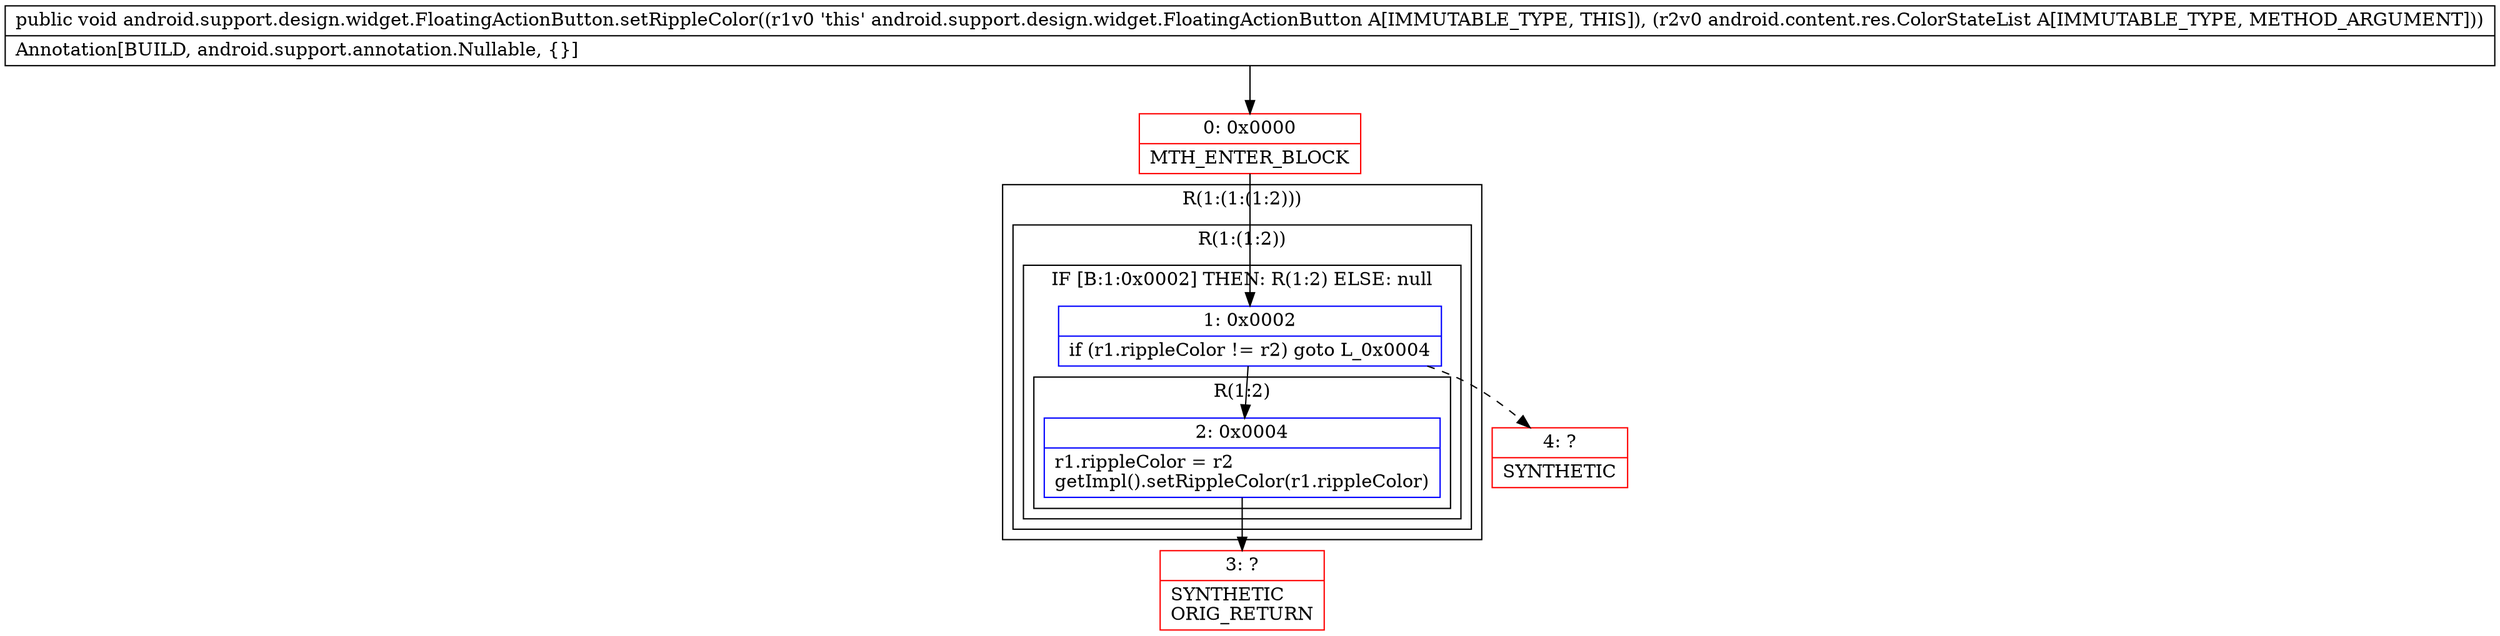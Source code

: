 digraph "CFG forandroid.support.design.widget.FloatingActionButton.setRippleColor(Landroid\/content\/res\/ColorStateList;)V" {
subgraph cluster_Region_2109655293 {
label = "R(1:(1:(1:2)))";
node [shape=record,color=blue];
subgraph cluster_Region_853334212 {
label = "R(1:(1:2))";
node [shape=record,color=blue];
subgraph cluster_IfRegion_751421671 {
label = "IF [B:1:0x0002] THEN: R(1:2) ELSE: null";
node [shape=record,color=blue];
Node_1 [shape=record,label="{1\:\ 0x0002|if (r1.rippleColor != r2) goto L_0x0004\l}"];
subgraph cluster_Region_1226058453 {
label = "R(1:2)";
node [shape=record,color=blue];
Node_2 [shape=record,label="{2\:\ 0x0004|r1.rippleColor = r2\lgetImpl().setRippleColor(r1.rippleColor)\l}"];
}
}
}
}
Node_0 [shape=record,color=red,label="{0\:\ 0x0000|MTH_ENTER_BLOCK\l}"];
Node_3 [shape=record,color=red,label="{3\:\ ?|SYNTHETIC\lORIG_RETURN\l}"];
Node_4 [shape=record,color=red,label="{4\:\ ?|SYNTHETIC\l}"];
MethodNode[shape=record,label="{public void android.support.design.widget.FloatingActionButton.setRippleColor((r1v0 'this' android.support.design.widget.FloatingActionButton A[IMMUTABLE_TYPE, THIS]), (r2v0 android.content.res.ColorStateList A[IMMUTABLE_TYPE, METHOD_ARGUMENT]))  | Annotation[BUILD, android.support.annotation.Nullable, \{\}]\l}"];
MethodNode -> Node_0;
Node_1 -> Node_2;
Node_1 -> Node_4[style=dashed];
Node_2 -> Node_3;
Node_0 -> Node_1;
}

